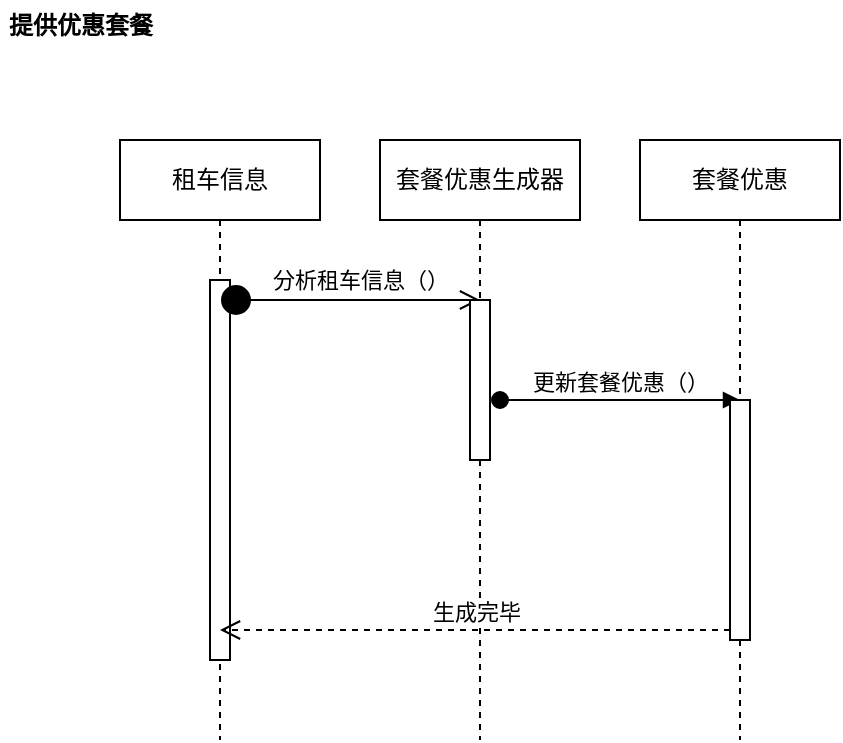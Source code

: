 <mxfile version="22.1.3" type="device">
  <diagram id="K0OXoPKSo9a27OiVWQTZ" name="第 1 页">
    <mxGraphModel dx="1468" dy="993" grid="1" gridSize="10" guides="1" tooltips="1" connect="1" arrows="1" fold="1" page="1" pageScale="1" pageWidth="827" pageHeight="1169" background="#ffffff" math="0" shadow="0">
      <root>
        <mxCell id="0" />
        <mxCell id="1" parent="0" />
        <mxCell id="36DTUenYJ8rfjq0hj7G5-1" value="租车信息" style="shape=umlLifeline;perimeter=lifelinePerimeter;whiteSpace=wrap;html=1;container=1;dropTarget=0;collapsible=0;recursiveResize=0;outlineConnect=0;portConstraint=eastwest;newEdgeStyle={&quot;curved&quot;:0,&quot;rounded&quot;:0};" vertex="1" parent="1">
          <mxGeometry x="110" y="160" width="100" height="300" as="geometry" />
        </mxCell>
        <mxCell id="36DTUenYJ8rfjq0hj7G5-2" value="" style="html=1;points=[[0,0,0,0,5],[0,1,0,0,-5],[1,0,0,0,5],[1,1,0,0,-5]];perimeter=orthogonalPerimeter;outlineConnect=0;targetShapes=umlLifeline;portConstraint=eastwest;newEdgeStyle={&quot;curved&quot;:0,&quot;rounded&quot;:0};" vertex="1" parent="36DTUenYJ8rfjq0hj7G5-1">
          <mxGeometry x="45" y="70" width="10" height="190" as="geometry" />
        </mxCell>
        <mxCell id="36DTUenYJ8rfjq0hj7G5-3" value="" style="html=1;verticalAlign=bottom;startArrow=circle;startFill=1;endArrow=open;startSize=6;endSize=8;curved=0;rounded=0;" edge="1" parent="1">
          <mxGeometry width="80" relative="1" as="geometry">
            <mxPoint x="160" y="240" as="sourcePoint" />
            <mxPoint x="290" y="240" as="targetPoint" />
          </mxGeometry>
        </mxCell>
        <mxCell id="36DTUenYJ8rfjq0hj7G5-4" value="分析租车信息（）" style="edgeLabel;html=1;align=center;verticalAlign=middle;resizable=0;points=[];" vertex="1" connectable="0" parent="36DTUenYJ8rfjq0hj7G5-3">
          <mxGeometry x="0.21" y="7" relative="1" as="geometry">
            <mxPoint x="-9" y="-3" as="offset" />
          </mxGeometry>
        </mxCell>
        <mxCell id="36DTUenYJ8rfjq0hj7G5-5" value="套餐优惠生成器" style="shape=umlLifeline;perimeter=lifelinePerimeter;whiteSpace=wrap;html=1;container=1;dropTarget=0;collapsible=0;recursiveResize=0;outlineConnect=0;portConstraint=eastwest;newEdgeStyle={&quot;curved&quot;:0,&quot;rounded&quot;:0};" vertex="1" parent="1">
          <mxGeometry x="240" y="160" width="100" height="300" as="geometry" />
        </mxCell>
        <mxCell id="36DTUenYJ8rfjq0hj7G5-6" value="" style="html=1;points=[[0,0,0,0,5],[0,1,0,0,-5],[1,0,0,0,5],[1,1,0,0,-5]];perimeter=orthogonalPerimeter;outlineConnect=0;targetShapes=umlLifeline;portConstraint=eastwest;newEdgeStyle={&quot;curved&quot;:0,&quot;rounded&quot;:0};" vertex="1" parent="36DTUenYJ8rfjq0hj7G5-5">
          <mxGeometry x="45" y="80" width="10" height="80" as="geometry" />
        </mxCell>
        <mxCell id="36DTUenYJ8rfjq0hj7G5-7" value="更新套餐优惠（）" style="html=1;verticalAlign=bottom;startArrow=oval;startFill=1;endArrow=block;startSize=8;curved=0;rounded=0;" edge="1" parent="1">
          <mxGeometry width="60" relative="1" as="geometry">
            <mxPoint x="300" y="290" as="sourcePoint" />
            <mxPoint x="420" y="290" as="targetPoint" />
          </mxGeometry>
        </mxCell>
        <mxCell id="36DTUenYJ8rfjq0hj7G5-8" value="套餐优惠" style="shape=umlLifeline;perimeter=lifelinePerimeter;whiteSpace=wrap;html=1;container=1;dropTarget=0;collapsible=0;recursiveResize=0;outlineConnect=0;portConstraint=eastwest;newEdgeStyle={&quot;curved&quot;:0,&quot;rounded&quot;:0};" vertex="1" parent="1">
          <mxGeometry x="370" y="160" width="100" height="300" as="geometry" />
        </mxCell>
        <mxCell id="36DTUenYJ8rfjq0hj7G5-9" value="" style="html=1;points=[[0,0,0,0,5],[0,1,0,0,-5],[1,0,0,0,5],[1,1,0,0,-5]];perimeter=orthogonalPerimeter;outlineConnect=0;targetShapes=umlLifeline;portConstraint=eastwest;newEdgeStyle={&quot;curved&quot;:0,&quot;rounded&quot;:0};" vertex="1" parent="36DTUenYJ8rfjq0hj7G5-8">
          <mxGeometry x="45" y="130" width="10" height="120" as="geometry" />
        </mxCell>
        <mxCell id="36DTUenYJ8rfjq0hj7G5-16" value="生成完毕" style="html=1;verticalAlign=bottom;endArrow=open;dashed=1;endSize=8;curved=0;rounded=0;exitX=0;exitY=1;exitDx=0;exitDy=-5;exitPerimeter=0;" edge="1" source="36DTUenYJ8rfjq0hj7G5-9" parent="1" target="36DTUenYJ8rfjq0hj7G5-1">
          <mxGeometry relative="1" as="geometry">
            <mxPoint x="480" y="395" as="targetPoint" />
            <mxPoint x="550" y="395" as="sourcePoint" />
          </mxGeometry>
        </mxCell>
        <mxCell id="36DTUenYJ8rfjq0hj7G5-17" value="提供优惠套餐" style="text;align=center;fontStyle=1;verticalAlign=middle;spacingLeft=3;spacingRight=3;strokeColor=none;rotatable=0;points=[[0,0.5],[1,0.5]];portConstraint=eastwest;html=1;" vertex="1" parent="1">
          <mxGeometry x="50" y="90" width="80" height="26" as="geometry" />
        </mxCell>
      </root>
    </mxGraphModel>
  </diagram>
</mxfile>
